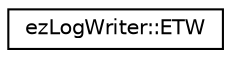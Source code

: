 digraph "Graphical Class Hierarchy"
{
 // LATEX_PDF_SIZE
  edge [fontname="Helvetica",fontsize="10",labelfontname="Helvetica",labelfontsize="10"];
  node [fontname="Helvetica",fontsize="10",shape=record];
  rankdir="LR";
  Node0 [label="ezLogWriter::ETW",height=0.2,width=0.4,color="black", fillcolor="white", style="filled",URL="$d7/d94/classez_log_writer_1_1_e_t_w.htm",tooltip="A simple log writer that outputs all log messages to the ez ETW provider."];
}
